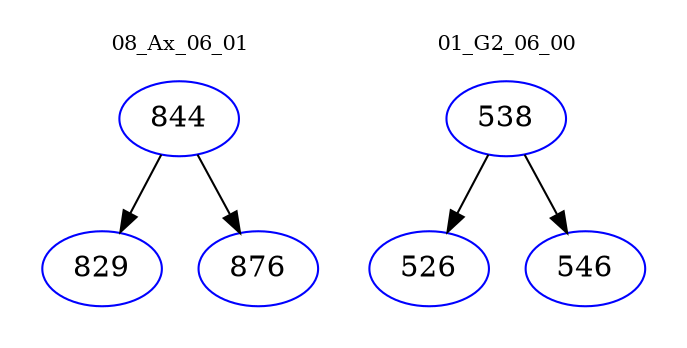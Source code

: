 digraph{
subgraph cluster_0 {
color = white
label = "08_Ax_06_01";
fontsize=10;
T0_844 [label="844", color="blue"]
T0_844 -> T0_829 [color="black"]
T0_829 [label="829", color="blue"]
T0_844 -> T0_876 [color="black"]
T0_876 [label="876", color="blue"]
}
subgraph cluster_1 {
color = white
label = "01_G2_06_00";
fontsize=10;
T1_538 [label="538", color="blue"]
T1_538 -> T1_526 [color="black"]
T1_526 [label="526", color="blue"]
T1_538 -> T1_546 [color="black"]
T1_546 [label="546", color="blue"]
}
}
